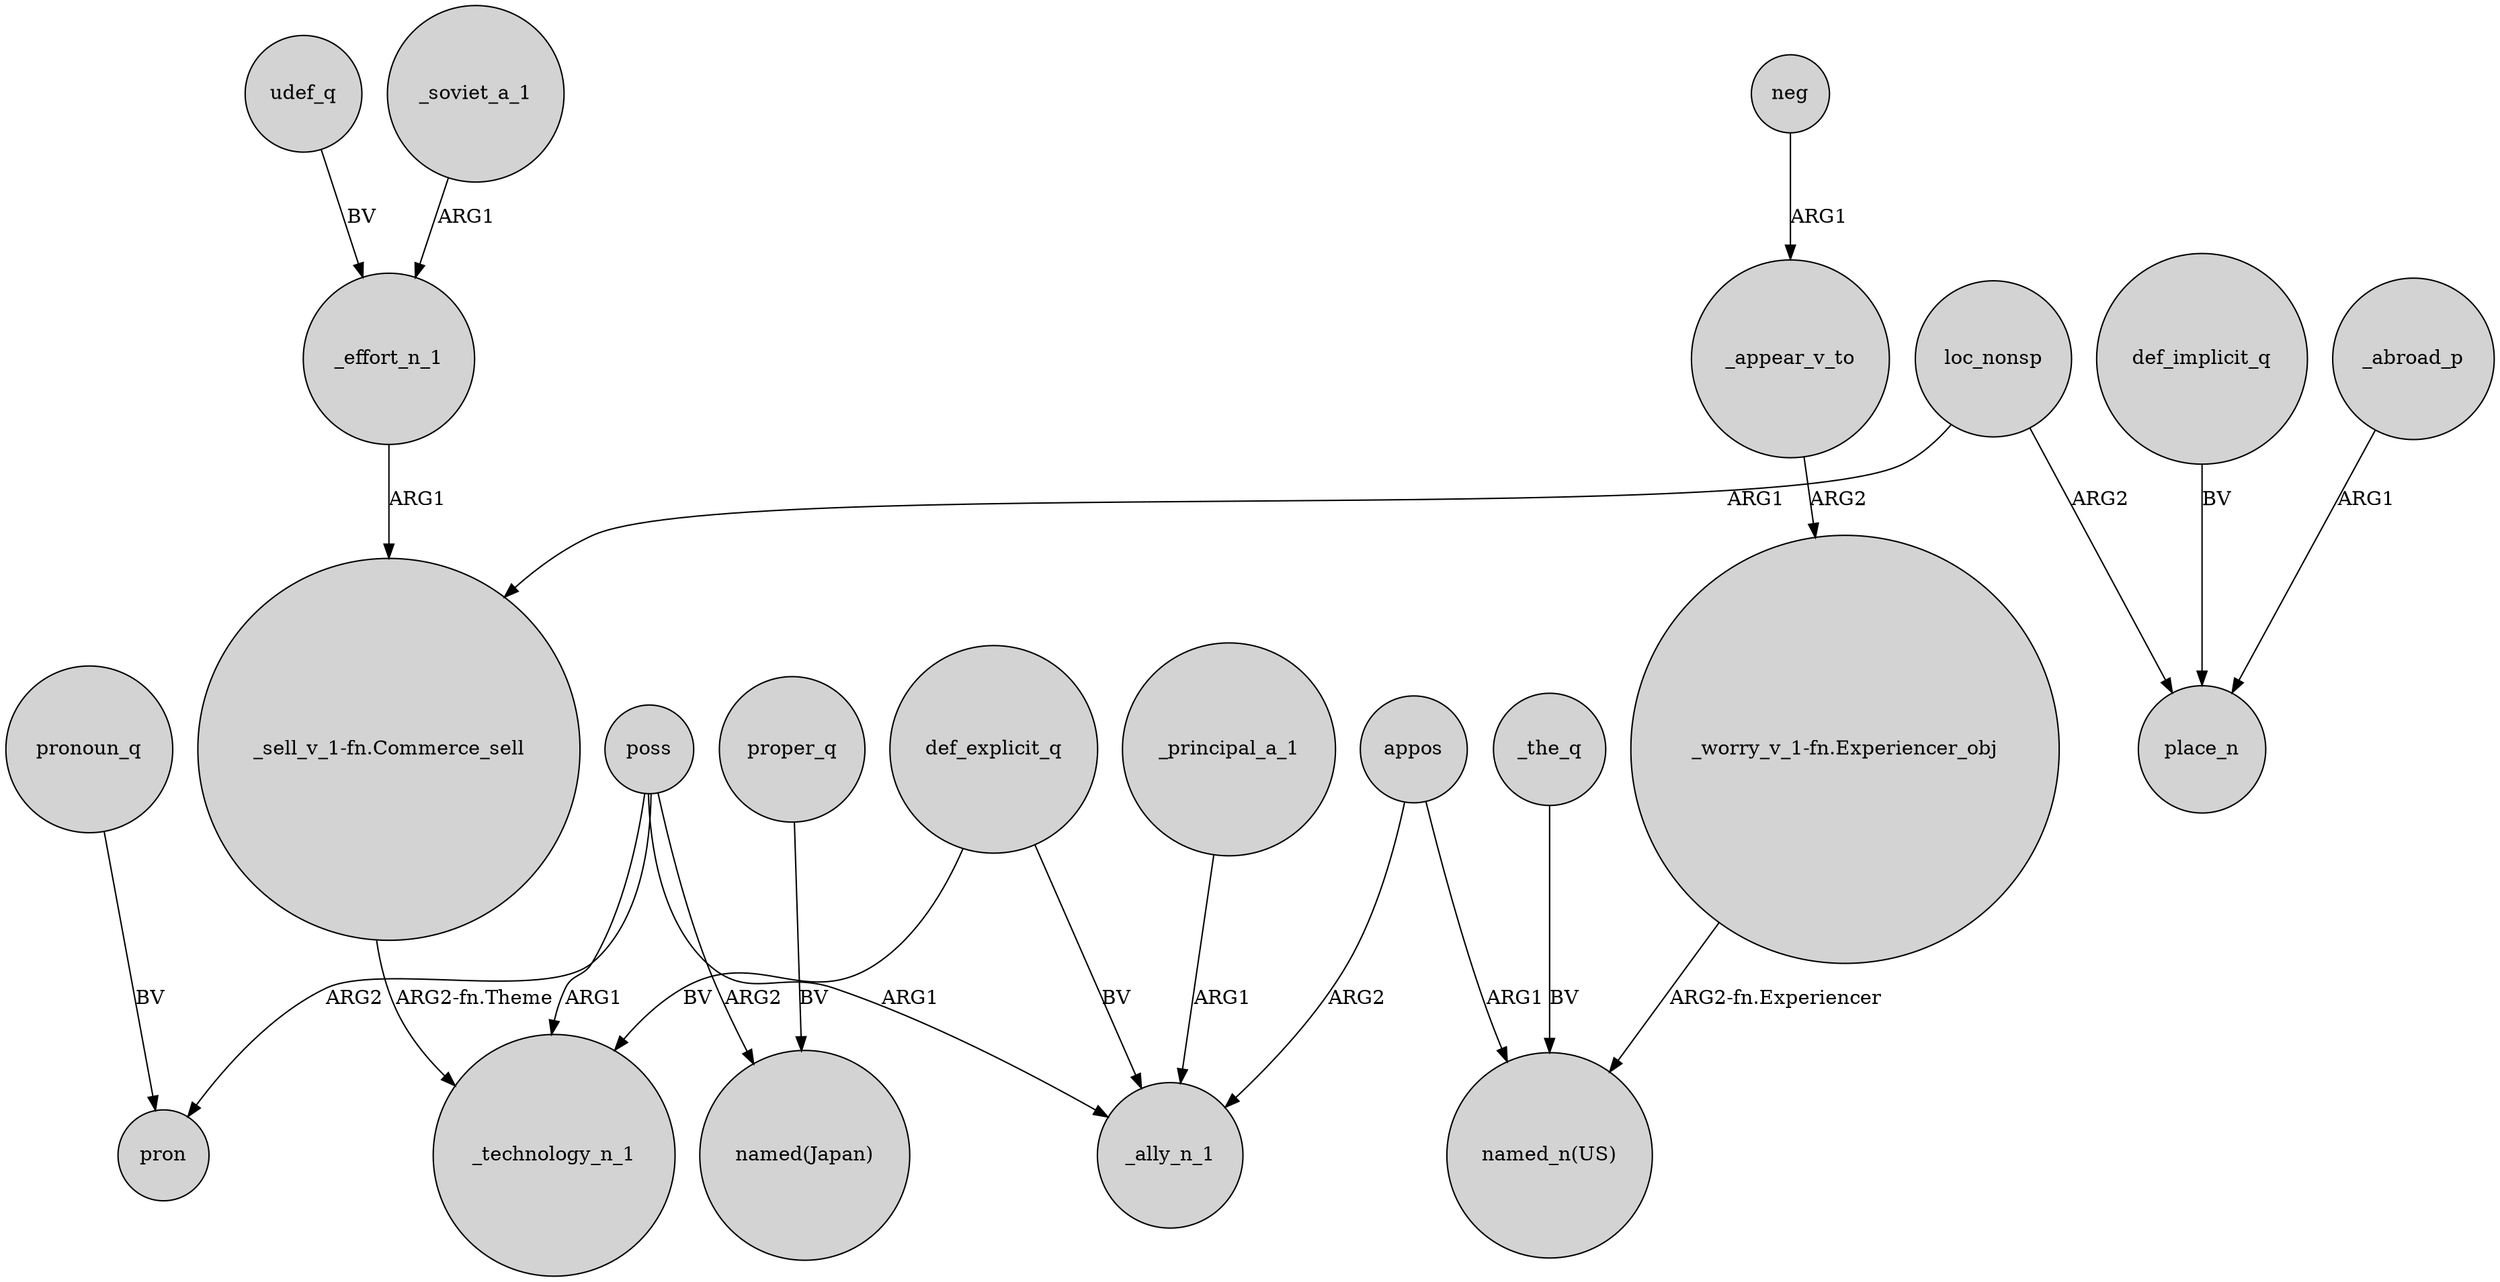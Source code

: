 digraph {
	node [shape=circle style=filled]
	_soviet_a_1 -> _effort_n_1 [label=ARG1]
	poss -> _technology_n_1 [label=ARG1]
	"_sell_v_1-fn.Commerce_sell" -> _technology_n_1 [label="ARG2-fn.Theme"]
	poss -> pron [label=ARG2]
	appos -> _ally_n_1 [label=ARG2]
	_principal_a_1 -> _ally_n_1 [label=ARG1]
	"_worry_v_1-fn.Experiencer_obj" -> "named_n(US)" [label="ARG2-fn.Experiencer"]
	def_explicit_q -> _ally_n_1 [label=BV]
	def_implicit_q -> place_n [label=BV]
	_effort_n_1 -> "_sell_v_1-fn.Commerce_sell" [label=ARG1]
	proper_q -> "named(Japan)" [label=BV]
	poss -> _ally_n_1 [label=ARG1]
	_the_q -> "named_n(US)" [label=BV]
	pronoun_q -> pron [label=BV]
	poss -> "named(Japan)" [label=ARG2]
	neg -> _appear_v_to [label=ARG1]
	def_explicit_q -> _technology_n_1 [label=BV]
	loc_nonsp -> place_n [label=ARG2]
	_appear_v_to -> "_worry_v_1-fn.Experiencer_obj" [label=ARG2]
	loc_nonsp -> "_sell_v_1-fn.Commerce_sell" [label=ARG1]
	appos -> "named_n(US)" [label=ARG1]
	_abroad_p -> place_n [label=ARG1]
	udef_q -> _effort_n_1 [label=BV]
}

